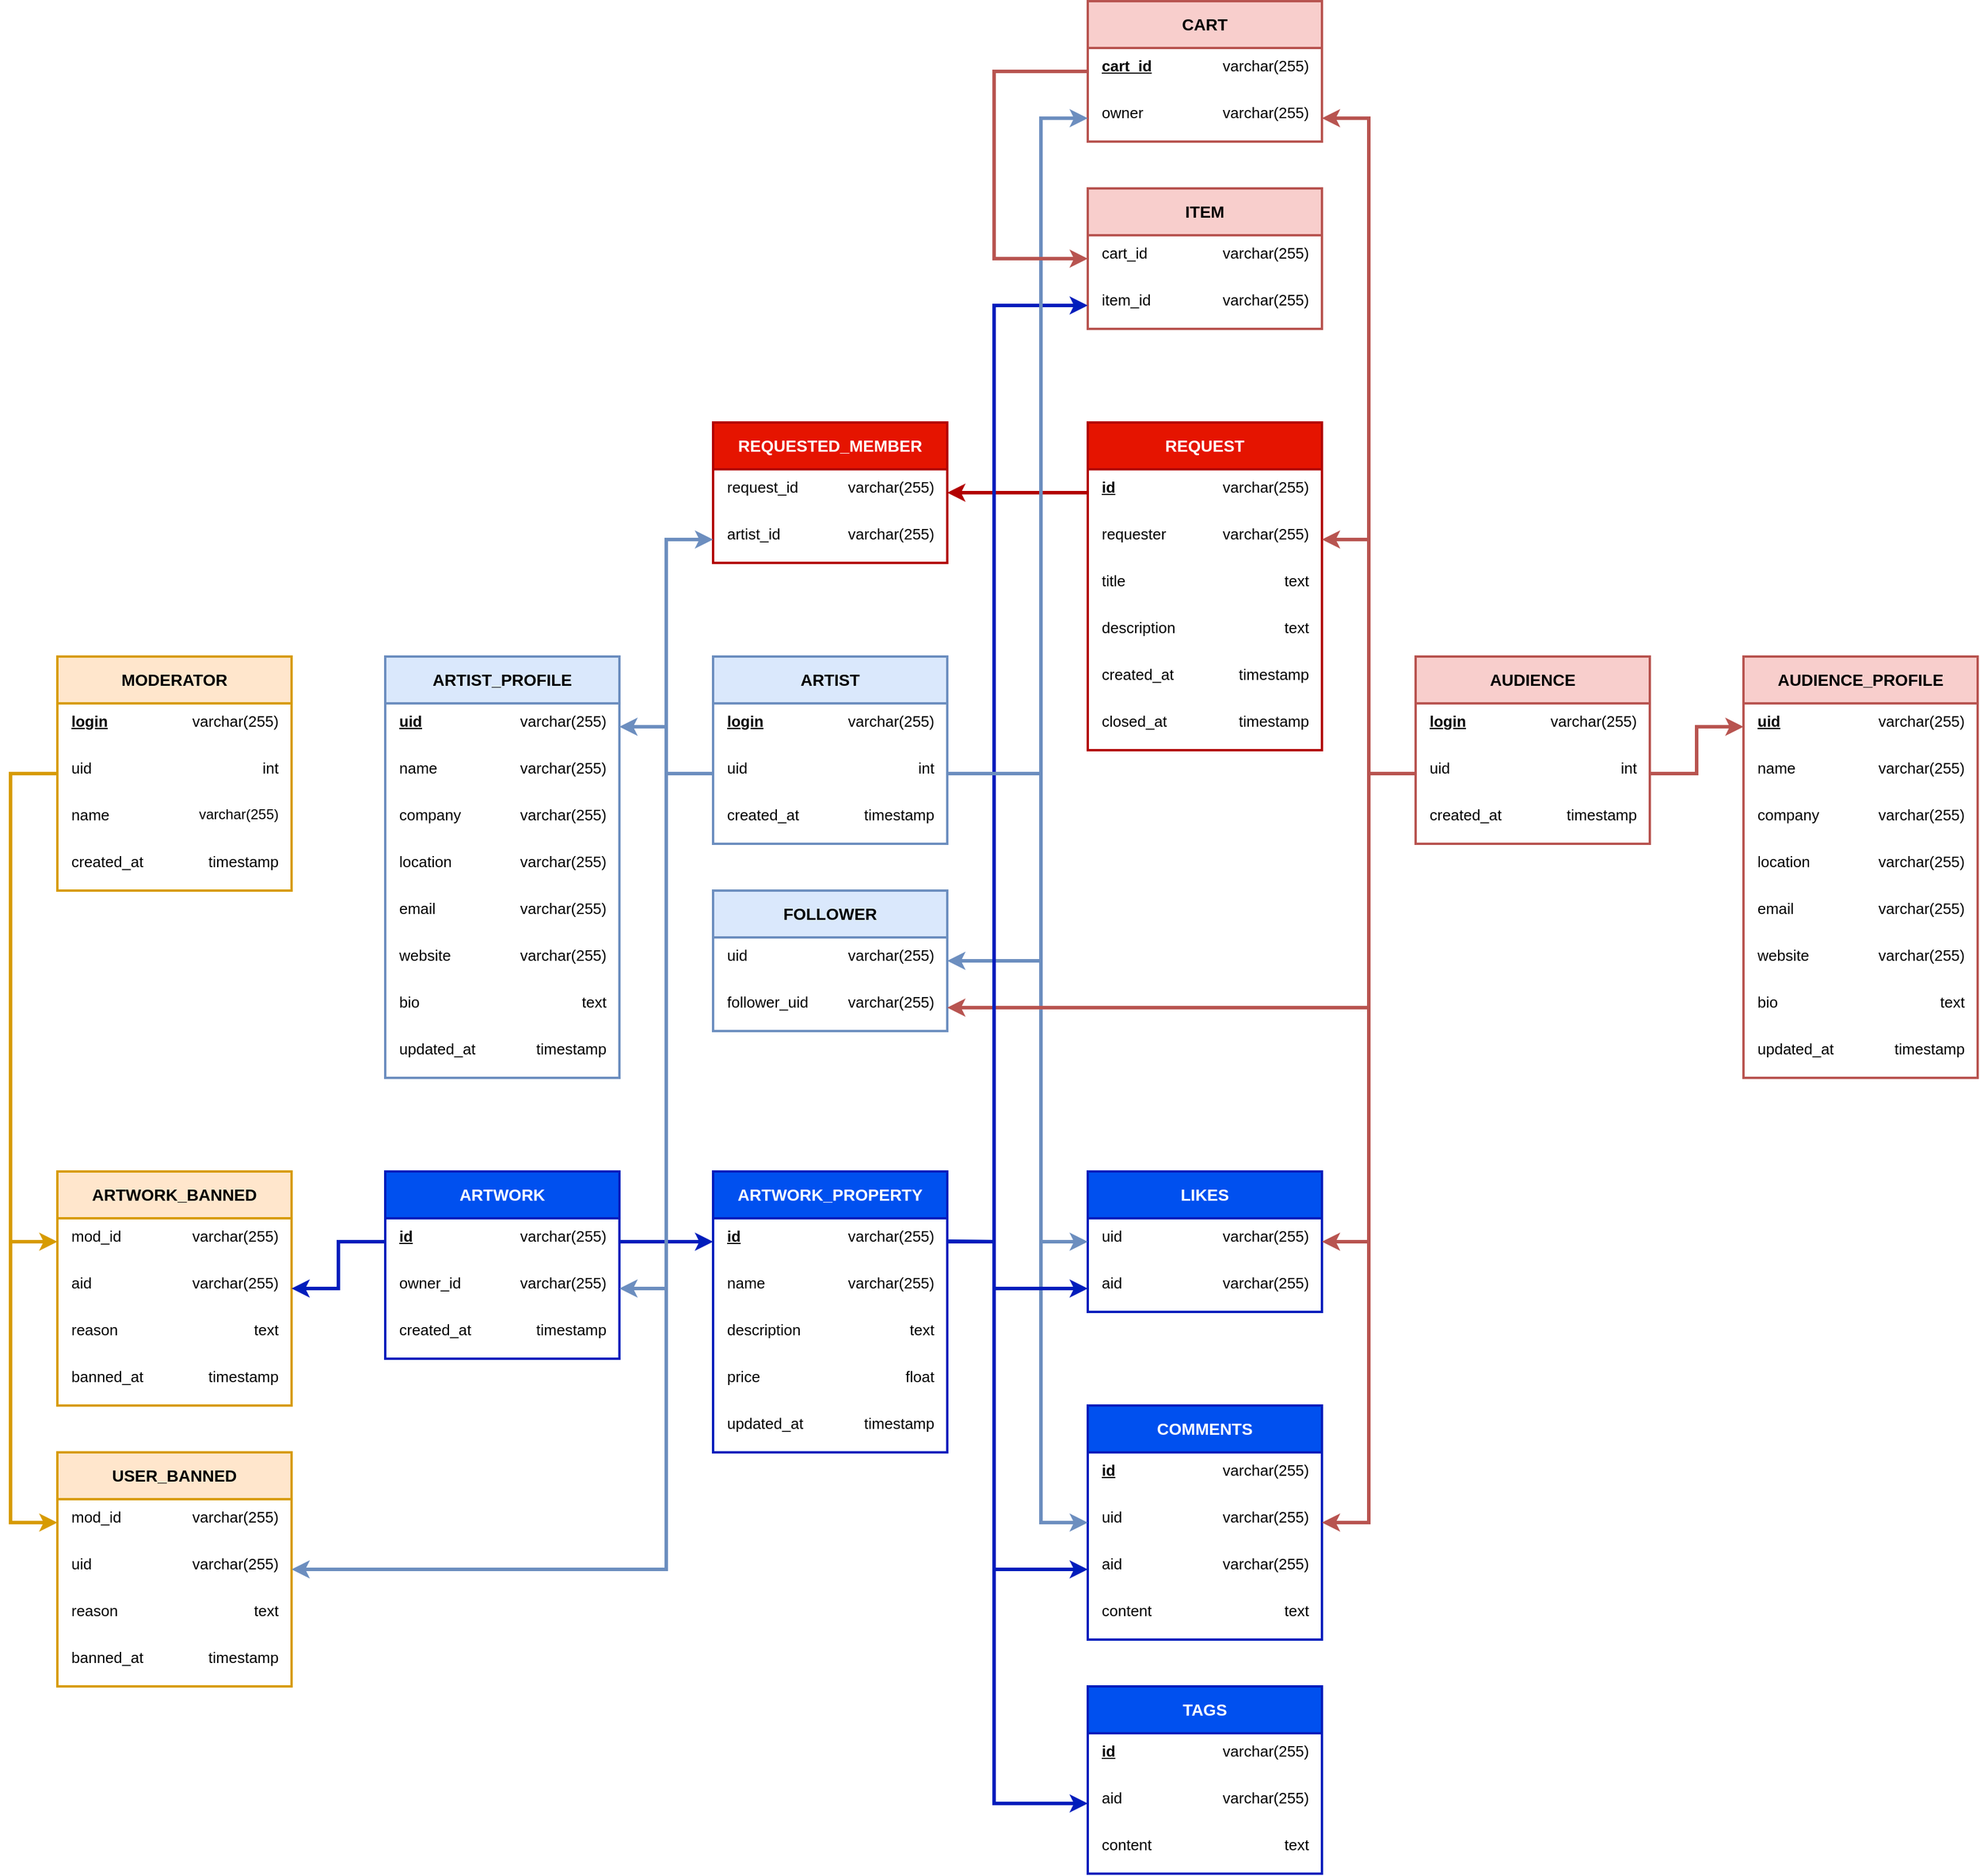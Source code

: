 <mxfile version="22.1.21" type="device">
  <diagram name="Page-1" id="LL5wPhCGUkvypaAuEVOD">
    <mxGraphModel dx="1387" dy="1405" grid="1" gridSize="10" guides="1" tooltips="1" connect="1" arrows="1" fold="1" page="1" pageScale="1" pageWidth="850" pageHeight="1100" math="0" shadow="0">
      <root>
        <mxCell id="0" />
        <mxCell id="1" parent="0" />
        <mxCell id="bNlC6_zDONDpI9ambI1_-5" value="&lt;font style=&quot;font-size: 14px;&quot;&gt;ARTWORK&lt;/font&gt;" style="swimlane;whiteSpace=wrap;html=1;startSize=40;fillColor=#0050ef;fontColor=#ffffff;strokeColor=#001DBC;strokeWidth=2;" parent="1" vertex="1">
          <mxGeometry x="320" y="560" width="200" height="160" as="geometry">
            <mxRectangle x="320" y="450" width="140" height="30" as="alternateBounds" />
          </mxGeometry>
        </mxCell>
        <mxCell id="bNlC6_zDONDpI9ambI1_-35" value="&lt;font style=&quot;font-size: 13px;&quot;&gt;id&lt;/font&gt;" style="text;html=1;align=left;verticalAlign=middle;resizable=0;points=[];autosize=1;strokeColor=none;fillColor=none;fontStyle=5" parent="bNlC6_zDONDpI9ambI1_-5" vertex="1">
          <mxGeometry x="10" y="40" width="40" height="30" as="geometry" />
        </mxCell>
        <mxCell id="bNlC6_zDONDpI9ambI1_-36" value="&lt;font style=&quot;font-size: 13px;&quot;&gt;varchar(255)&lt;/font&gt;" style="text;html=1;align=right;verticalAlign=middle;resizable=0;points=[];autosize=1;strokeColor=none;fillColor=none;" parent="bNlC6_zDONDpI9ambI1_-5" vertex="1">
          <mxGeometry x="90" y="40" width="100" height="30" as="geometry" />
        </mxCell>
        <mxCell id="bNlC6_zDONDpI9ambI1_-39" value="&lt;font style=&quot;font-size: 13px;&quot;&gt;owner_id&lt;/font&gt;" style="text;html=1;align=left;verticalAlign=middle;resizable=0;points=[];autosize=1;strokeColor=none;fillColor=none;fontStyle=0" parent="bNlC6_zDONDpI9ambI1_-5" vertex="1">
          <mxGeometry x="10" y="80" width="80" height="30" as="geometry" />
        </mxCell>
        <mxCell id="bNlC6_zDONDpI9ambI1_-40" value="&lt;font style=&quot;font-size: 13px;&quot;&gt;varchar(255)&lt;/font&gt;" style="text;html=1;align=right;verticalAlign=middle;resizable=0;points=[];autosize=1;strokeColor=none;fillColor=none;" parent="bNlC6_zDONDpI9ambI1_-5" vertex="1">
          <mxGeometry x="90" y="80" width="100" height="30" as="geometry" />
        </mxCell>
        <mxCell id="bNlC6_zDONDpI9ambI1_-45" value="&lt;font style=&quot;font-size: 13px;&quot;&gt;created_at&lt;/font&gt;" style="text;html=1;align=left;verticalAlign=middle;resizable=0;points=[];autosize=1;strokeColor=none;fillColor=none;" parent="bNlC6_zDONDpI9ambI1_-5" vertex="1">
          <mxGeometry x="10" y="120" width="80" height="30" as="geometry" />
        </mxCell>
        <mxCell id="bNlC6_zDONDpI9ambI1_-46" value="&lt;font style=&quot;font-size: 13px;&quot;&gt;timestamp&lt;/font&gt;" style="text;html=1;align=right;verticalAlign=middle;resizable=0;points=[];autosize=1;strokeColor=none;fillColor=none;" parent="bNlC6_zDONDpI9ambI1_-5" vertex="1">
          <mxGeometry x="110" y="120" width="80" height="30" as="geometry" />
        </mxCell>
        <mxCell id="bNlC6_zDONDpI9ambI1_-6" value="&lt;font style=&quot;font-size: 14px;&quot;&gt;ARTIST&lt;/font&gt;" style="swimlane;whiteSpace=wrap;html=1;startSize=40;fillColor=#dae8fc;strokeColor=#6c8ebf;strokeWidth=2;" parent="1" vertex="1">
          <mxGeometry x="600" y="120" width="200" height="160" as="geometry">
            <mxRectangle x="320" y="450" width="140" height="30" as="alternateBounds" />
          </mxGeometry>
        </mxCell>
        <mxCell id="bNlC6_zDONDpI9ambI1_-7" value="&lt;font style=&quot;font-size: 13px;&quot;&gt;login&lt;/font&gt;" style="text;html=1;align=left;verticalAlign=middle;resizable=0;points=[];autosize=1;strokeColor=none;fillColor=none;fontStyle=5" parent="bNlC6_zDONDpI9ambI1_-6" vertex="1">
          <mxGeometry x="10" y="40" width="50" height="30" as="geometry" />
        </mxCell>
        <mxCell id="bNlC6_zDONDpI9ambI1_-8" value="&lt;font style=&quot;font-size: 13px;&quot;&gt;varchar(255)&lt;/font&gt;" style="text;html=1;align=right;verticalAlign=middle;resizable=0;points=[];autosize=1;strokeColor=none;fillColor=none;" parent="bNlC6_zDONDpI9ambI1_-6" vertex="1">
          <mxGeometry x="90" y="40" width="100" height="30" as="geometry" />
        </mxCell>
        <mxCell id="bNlC6_zDONDpI9ambI1_-10" value="&lt;font style=&quot;font-size: 13px;&quot;&gt;uid&lt;/font&gt;" style="text;html=1;align=left;verticalAlign=middle;resizable=0;points=[];autosize=1;strokeColor=none;fillColor=none;" parent="bNlC6_zDONDpI9ambI1_-6" vertex="1">
          <mxGeometry x="10" y="80" width="40" height="30" as="geometry" />
        </mxCell>
        <mxCell id="bNlC6_zDONDpI9ambI1_-11" value="&lt;font style=&quot;font-size: 13px;&quot;&gt;int&lt;/font&gt;" style="text;html=1;align=right;verticalAlign=middle;resizable=0;points=[];autosize=1;strokeColor=none;fillColor=none;" parent="bNlC6_zDONDpI9ambI1_-6" vertex="1">
          <mxGeometry x="150" y="80" width="40" height="30" as="geometry" />
        </mxCell>
        <mxCell id="bNlC6_zDONDpI9ambI1_-31" value="&lt;font style=&quot;font-size: 13px;&quot;&gt;created_at&lt;/font&gt;" style="text;html=1;align=left;verticalAlign=middle;resizable=0;points=[];autosize=1;strokeColor=none;fillColor=none;" parent="bNlC6_zDONDpI9ambI1_-6" vertex="1">
          <mxGeometry x="10" y="120" width="80" height="30" as="geometry" />
        </mxCell>
        <mxCell id="bNlC6_zDONDpI9ambI1_-32" value="&lt;font style=&quot;font-size: 13px;&quot;&gt;timestamp&lt;/font&gt;" style="text;html=1;align=right;verticalAlign=middle;resizable=0;points=[];autosize=1;strokeColor=none;fillColor=none;" parent="bNlC6_zDONDpI9ambI1_-6" vertex="1">
          <mxGeometry x="110" y="120" width="80" height="30" as="geometry" />
        </mxCell>
        <mxCell id="bNlC6_zDONDpI9ambI1_-13" value="&lt;font style=&quot;font-size: 14px;&quot;&gt;ARTIST_PROFILE&lt;/font&gt;" style="swimlane;whiteSpace=wrap;html=1;startSize=40;fillColor=#dae8fc;strokeColor=#6c8ebf;strokeWidth=2;" parent="1" vertex="1">
          <mxGeometry x="320" y="120" width="200" height="360" as="geometry">
            <mxRectangle x="320" y="450" width="140" height="30" as="alternateBounds" />
          </mxGeometry>
        </mxCell>
        <mxCell id="bNlC6_zDONDpI9ambI1_-14" value="&lt;font style=&quot;font-size: 13px;&quot;&gt;uid&lt;/font&gt;" style="text;html=1;align=left;verticalAlign=middle;resizable=0;points=[];autosize=1;strokeColor=none;fillColor=none;fontStyle=5" parent="bNlC6_zDONDpI9ambI1_-13" vertex="1">
          <mxGeometry x="10" y="40" width="40" height="30" as="geometry" />
        </mxCell>
        <mxCell id="bNlC6_zDONDpI9ambI1_-15" value="&lt;font style=&quot;font-size: 13px;&quot;&gt;varchar(255)&lt;/font&gt;" style="text;html=1;align=right;verticalAlign=middle;resizable=0;points=[];autosize=1;strokeColor=none;fillColor=none;" parent="bNlC6_zDONDpI9ambI1_-13" vertex="1">
          <mxGeometry x="90" y="40" width="100" height="30" as="geometry" />
        </mxCell>
        <mxCell id="bNlC6_zDONDpI9ambI1_-19" value="&lt;font style=&quot;font-size: 13px; font-weight: normal;&quot;&gt;name&lt;/font&gt;" style="text;html=1;align=left;verticalAlign=middle;resizable=0;points=[];autosize=1;strokeColor=none;fillColor=none;fontStyle=1" parent="bNlC6_zDONDpI9ambI1_-13" vertex="1">
          <mxGeometry x="10" y="80" width="60" height="30" as="geometry" />
        </mxCell>
        <mxCell id="bNlC6_zDONDpI9ambI1_-20" value="&lt;font style=&quot;font-size: 13px;&quot;&gt;varchar(255)&lt;/font&gt;" style="text;html=1;align=right;verticalAlign=middle;resizable=0;points=[];autosize=1;strokeColor=none;fillColor=none;" parent="bNlC6_zDONDpI9ambI1_-13" vertex="1">
          <mxGeometry x="90" y="80" width="100" height="30" as="geometry" />
        </mxCell>
        <mxCell id="bNlC6_zDONDpI9ambI1_-21" value="&lt;font style=&quot;font-size: 13px; font-weight: normal;&quot;&gt;company&lt;/font&gt;" style="text;html=1;align=left;verticalAlign=middle;resizable=0;points=[];autosize=1;strokeColor=none;fillColor=none;fontStyle=1" parent="bNlC6_zDONDpI9ambI1_-13" vertex="1">
          <mxGeometry x="10" y="120" width="80" height="30" as="geometry" />
        </mxCell>
        <mxCell id="bNlC6_zDONDpI9ambI1_-22" value="&lt;font style=&quot;font-size: 13px;&quot;&gt;varchar(255)&lt;/font&gt;" style="text;html=1;align=right;verticalAlign=middle;resizable=0;points=[];autosize=1;strokeColor=none;fillColor=none;" parent="bNlC6_zDONDpI9ambI1_-13" vertex="1">
          <mxGeometry x="90" y="120" width="100" height="30" as="geometry" />
        </mxCell>
        <mxCell id="bNlC6_zDONDpI9ambI1_-23" value="&lt;font style=&quot;font-size: 13px; font-weight: normal;&quot;&gt;location&lt;/font&gt;" style="text;html=1;align=left;verticalAlign=middle;resizable=0;points=[];autosize=1;strokeColor=none;fillColor=none;fontStyle=1" parent="bNlC6_zDONDpI9ambI1_-13" vertex="1">
          <mxGeometry x="10" y="160" width="70" height="30" as="geometry" />
        </mxCell>
        <mxCell id="bNlC6_zDONDpI9ambI1_-24" value="&lt;font style=&quot;font-size: 13px;&quot;&gt;varchar(255)&lt;/font&gt;" style="text;html=1;align=right;verticalAlign=middle;resizable=0;points=[];autosize=1;strokeColor=none;fillColor=none;" parent="bNlC6_zDONDpI9ambI1_-13" vertex="1">
          <mxGeometry x="90" y="160" width="100" height="30" as="geometry" />
        </mxCell>
        <mxCell id="bNlC6_zDONDpI9ambI1_-25" value="&lt;font style=&quot;font-size: 13px; font-weight: normal;&quot;&gt;email&lt;/font&gt;" style="text;html=1;align=left;verticalAlign=middle;resizable=0;points=[];autosize=1;strokeColor=none;fillColor=none;fontStyle=1" parent="bNlC6_zDONDpI9ambI1_-13" vertex="1">
          <mxGeometry x="10" y="200" width="50" height="30" as="geometry" />
        </mxCell>
        <mxCell id="bNlC6_zDONDpI9ambI1_-26" value="&lt;font style=&quot;font-size: 13px;&quot;&gt;varchar(255)&lt;/font&gt;" style="text;html=1;align=right;verticalAlign=middle;resizable=0;points=[];autosize=1;strokeColor=none;fillColor=none;" parent="bNlC6_zDONDpI9ambI1_-13" vertex="1">
          <mxGeometry x="90" y="200" width="100" height="30" as="geometry" />
        </mxCell>
        <mxCell id="bNlC6_zDONDpI9ambI1_-27" value="&lt;font style=&quot;font-size: 13px; font-weight: normal;&quot;&gt;bio&lt;/font&gt;" style="text;html=1;align=left;verticalAlign=middle;resizable=0;points=[];autosize=1;strokeColor=none;fillColor=none;fontStyle=1" parent="bNlC6_zDONDpI9ambI1_-13" vertex="1">
          <mxGeometry x="10" y="280" width="40" height="30" as="geometry" />
        </mxCell>
        <mxCell id="bNlC6_zDONDpI9ambI1_-28" value="&lt;span style=&quot;font-size: 13px;&quot;&gt;text&lt;/span&gt;" style="text;html=1;align=right;verticalAlign=middle;resizable=0;points=[];autosize=1;strokeColor=none;fillColor=none;" parent="bNlC6_zDONDpI9ambI1_-13" vertex="1">
          <mxGeometry x="150" y="280" width="40" height="30" as="geometry" />
        </mxCell>
        <mxCell id="bNlC6_zDONDpI9ambI1_-29" value="&lt;font style=&quot;font-size: 13px; font-weight: normal;&quot;&gt;website&lt;/font&gt;" style="text;html=1;align=left;verticalAlign=middle;resizable=0;points=[];autosize=1;strokeColor=none;fillColor=none;fontStyle=1" parent="bNlC6_zDONDpI9ambI1_-13" vertex="1">
          <mxGeometry x="10" y="240" width="70" height="30" as="geometry" />
        </mxCell>
        <mxCell id="bNlC6_zDONDpI9ambI1_-30" value="&lt;font style=&quot;font-size: 13px;&quot;&gt;varchar(255)&lt;/font&gt;" style="text;html=1;align=right;verticalAlign=middle;resizable=0;points=[];autosize=1;strokeColor=none;fillColor=none;" parent="bNlC6_zDONDpI9ambI1_-13" vertex="1">
          <mxGeometry x="90" y="240" width="100" height="30" as="geometry" />
        </mxCell>
        <mxCell id="bNlC6_zDONDpI9ambI1_-33" value="&lt;font style=&quot;font-size: 13px;&quot;&gt;updated_at&lt;/font&gt;" style="text;html=1;align=left;verticalAlign=middle;resizable=0;points=[];autosize=1;strokeColor=none;fillColor=none;" parent="bNlC6_zDONDpI9ambI1_-13" vertex="1">
          <mxGeometry x="10" y="320" width="90" height="30" as="geometry" />
        </mxCell>
        <mxCell id="bNlC6_zDONDpI9ambI1_-34" value="&lt;font style=&quot;font-size: 13px;&quot;&gt;timestamp&lt;/font&gt;" style="text;html=1;align=right;verticalAlign=middle;resizable=0;points=[];autosize=1;strokeColor=none;fillColor=none;" parent="bNlC6_zDONDpI9ambI1_-13" vertex="1">
          <mxGeometry x="110" y="320" width="80" height="30" as="geometry" />
        </mxCell>
        <mxCell id="bNlC6_zDONDpI9ambI1_-18" value="" style="endArrow=classic;html=1;rounded=0;fillColor=#dae8fc;strokeColor=#6c8ebf;strokeWidth=3;" parent="1" edge="1">
          <mxGeometry width="50" height="50" relative="1" as="geometry">
            <mxPoint x="600" y="220" as="sourcePoint" />
            <mxPoint x="520" y="180" as="targetPoint" />
            <Array as="points">
              <mxPoint x="560" y="220" />
              <mxPoint x="560" y="180" />
            </Array>
          </mxGeometry>
        </mxCell>
        <mxCell id="bNlC6_zDONDpI9ambI1_-41" value="" style="endArrow=classic;html=1;rounded=0;fillColor=#dae8fc;strokeColor=#6c8ebf;strokeWidth=3;" parent="1" edge="1">
          <mxGeometry width="50" height="50" relative="1" as="geometry">
            <mxPoint x="600" y="220" as="sourcePoint" />
            <mxPoint x="520" y="660" as="targetPoint" />
            <Array as="points">
              <mxPoint x="560" y="220" />
              <mxPoint x="560" y="660" />
            </Array>
          </mxGeometry>
        </mxCell>
        <mxCell id="bNlC6_zDONDpI9ambI1_-47" value="&lt;font style=&quot;font-size: 14px;&quot;&gt;ARTWORK_PROPERTY&lt;/font&gt;" style="swimlane;whiteSpace=wrap;html=1;startSize=40;fillColor=#0050ef;strokeColor=#001DBC;strokeWidth=2;fontColor=#ffffff;" parent="1" vertex="1">
          <mxGeometry x="600" y="560" width="200" height="240" as="geometry">
            <mxRectangle x="320" y="450" width="140" height="30" as="alternateBounds" />
          </mxGeometry>
        </mxCell>
        <mxCell id="bNlC6_zDONDpI9ambI1_-48" value="&lt;font style=&quot;font-size: 13px;&quot;&gt;id&lt;/font&gt;" style="text;html=1;align=left;verticalAlign=middle;resizable=0;points=[];autosize=1;strokeColor=none;fillColor=none;fontStyle=5" parent="bNlC6_zDONDpI9ambI1_-47" vertex="1">
          <mxGeometry x="10" y="40" width="40" height="30" as="geometry" />
        </mxCell>
        <mxCell id="bNlC6_zDONDpI9ambI1_-49" value="&lt;font style=&quot;font-size: 13px;&quot;&gt;varchar(255)&lt;/font&gt;" style="text;html=1;align=right;verticalAlign=middle;resizable=0;points=[];autosize=1;strokeColor=none;fillColor=none;" parent="bNlC6_zDONDpI9ambI1_-47" vertex="1">
          <mxGeometry x="90" y="40" width="100" height="30" as="geometry" />
        </mxCell>
        <mxCell id="bNlC6_zDONDpI9ambI1_-50" value="&lt;font style=&quot;font-size: 13px; font-weight: normal;&quot;&gt;name&lt;/font&gt;" style="text;html=1;align=left;verticalAlign=middle;resizable=0;points=[];autosize=1;strokeColor=none;fillColor=none;fontStyle=1" parent="bNlC6_zDONDpI9ambI1_-47" vertex="1">
          <mxGeometry x="10" y="80" width="60" height="30" as="geometry" />
        </mxCell>
        <mxCell id="bNlC6_zDONDpI9ambI1_-51" value="&lt;font style=&quot;font-size: 13px;&quot;&gt;varchar(255)&lt;/font&gt;" style="text;html=1;align=right;verticalAlign=middle;resizable=0;points=[];autosize=1;strokeColor=none;fillColor=none;" parent="bNlC6_zDONDpI9ambI1_-47" vertex="1">
          <mxGeometry x="90" y="80" width="100" height="30" as="geometry" />
        </mxCell>
        <mxCell id="bNlC6_zDONDpI9ambI1_-52" value="&lt;font style=&quot;font-size: 13px; font-weight: normal;&quot;&gt;description&lt;/font&gt;" style="text;html=1;align=left;verticalAlign=middle;resizable=0;points=[];autosize=1;strokeColor=none;fillColor=none;fontStyle=1" parent="bNlC6_zDONDpI9ambI1_-47" vertex="1">
          <mxGeometry x="10" y="120" width="90" height="30" as="geometry" />
        </mxCell>
        <mxCell id="bNlC6_zDONDpI9ambI1_-53" value="&lt;font style=&quot;font-size: 13px;&quot;&gt;text&lt;/font&gt;" style="text;html=1;align=right;verticalAlign=middle;resizable=0;points=[];autosize=1;strokeColor=none;fillColor=none;" parent="bNlC6_zDONDpI9ambI1_-47" vertex="1">
          <mxGeometry x="150" y="120" width="40" height="30" as="geometry" />
        </mxCell>
        <mxCell id="bNlC6_zDONDpI9ambI1_-81" value="&lt;font style=&quot;font-size: 13px;&quot;&gt;updated_at&lt;/font&gt;" style="text;html=1;align=left;verticalAlign=middle;resizable=0;points=[];autosize=1;strokeColor=none;fillColor=none;" parent="bNlC6_zDONDpI9ambI1_-47" vertex="1">
          <mxGeometry x="10" y="200" width="90" height="30" as="geometry" />
        </mxCell>
        <mxCell id="bNlC6_zDONDpI9ambI1_-82" value="&lt;font style=&quot;font-size: 13px;&quot;&gt;timestamp&lt;/font&gt;" style="text;html=1;align=right;verticalAlign=middle;resizable=0;points=[];autosize=1;strokeColor=none;fillColor=none;" parent="bNlC6_zDONDpI9ambI1_-47" vertex="1">
          <mxGeometry x="110" y="200" width="80" height="30" as="geometry" />
        </mxCell>
        <mxCell id="bNlC6_zDONDpI9ambI1_-117" value="&lt;font style=&quot;font-size: 13px; font-weight: normal;&quot;&gt;price&lt;/font&gt;" style="text;html=1;align=left;verticalAlign=middle;resizable=0;points=[];autosize=1;strokeColor=none;fillColor=none;fontStyle=1" parent="bNlC6_zDONDpI9ambI1_-47" vertex="1">
          <mxGeometry x="10" y="160" width="50" height="30" as="geometry" />
        </mxCell>
        <mxCell id="bNlC6_zDONDpI9ambI1_-118" value="&lt;font style=&quot;font-size: 13px;&quot;&gt;float&lt;/font&gt;" style="text;html=1;align=right;verticalAlign=middle;resizable=0;points=[];autosize=1;strokeColor=none;fillColor=none;" parent="bNlC6_zDONDpI9ambI1_-47" vertex="1">
          <mxGeometry x="140" y="160" width="50" height="30" as="geometry" />
        </mxCell>
        <mxCell id="bNlC6_zDONDpI9ambI1_-65" value="" style="endArrow=classic;html=1;rounded=0;fillColor=#0050ef;strokeColor=#001DBC;strokeWidth=3;" parent="1" edge="1">
          <mxGeometry width="50" height="50" relative="1" as="geometry">
            <mxPoint x="520" y="620" as="sourcePoint" />
            <mxPoint x="600" y="620" as="targetPoint" />
          </mxGeometry>
        </mxCell>
        <mxCell id="bNlC6_zDONDpI9ambI1_-68" value="&lt;font style=&quot;font-size: 14px;&quot;&gt;LIKES&lt;/font&gt;" style="swimlane;whiteSpace=wrap;html=1;startSize=40;fillColor=#0050ef;strokeColor=#001DBC;strokeWidth=2;fontColor=#ffffff;" parent="1" vertex="1">
          <mxGeometry x="920" y="560" width="200" height="120" as="geometry">
            <mxRectangle x="320" y="450" width="140" height="30" as="alternateBounds" />
          </mxGeometry>
        </mxCell>
        <mxCell id="bNlC6_zDONDpI9ambI1_-69" value="&lt;font style=&quot;font-size: 13px; font-weight: normal;&quot;&gt;uid&lt;/font&gt;" style="text;html=1;align=left;verticalAlign=middle;resizable=0;points=[];autosize=1;strokeColor=none;fillColor=none;fontStyle=1" parent="bNlC6_zDONDpI9ambI1_-68" vertex="1">
          <mxGeometry x="10" y="40" width="40" height="30" as="geometry" />
        </mxCell>
        <mxCell id="bNlC6_zDONDpI9ambI1_-70" value="&lt;font style=&quot;font-size: 13px;&quot;&gt;varchar(255)&lt;/font&gt;" style="text;html=1;align=right;verticalAlign=middle;resizable=0;points=[];autosize=1;strokeColor=none;fillColor=none;" parent="bNlC6_zDONDpI9ambI1_-68" vertex="1">
          <mxGeometry x="90" y="40" width="100" height="30" as="geometry" />
        </mxCell>
        <mxCell id="bNlC6_zDONDpI9ambI1_-71" value="&lt;font style=&quot;font-size: 13px; font-weight: normal;&quot;&gt;aid&lt;/font&gt;" style="text;html=1;align=left;verticalAlign=middle;resizable=0;points=[];autosize=1;strokeColor=none;fillColor=none;fontStyle=1" parent="bNlC6_zDONDpI9ambI1_-68" vertex="1">
          <mxGeometry x="10" y="80" width="40" height="30" as="geometry" />
        </mxCell>
        <mxCell id="bNlC6_zDONDpI9ambI1_-72" value="&lt;font style=&quot;font-size: 13px;&quot;&gt;varchar(255)&lt;/font&gt;" style="text;html=1;align=right;verticalAlign=middle;resizable=0;points=[];autosize=1;strokeColor=none;fillColor=none;" parent="bNlC6_zDONDpI9ambI1_-68" vertex="1">
          <mxGeometry x="90" y="80" width="100" height="30" as="geometry" />
        </mxCell>
        <mxCell id="bNlC6_zDONDpI9ambI1_-83" value="&lt;font style=&quot;font-size: 14px;&quot;&gt;COMMENTS&lt;/font&gt;" style="swimlane;whiteSpace=wrap;html=1;startSize=40;fillColor=#0050ef;strokeColor=#001DBC;strokeWidth=2;fontColor=#ffffff;" parent="1" vertex="1">
          <mxGeometry x="920" y="760" width="200" height="200" as="geometry">
            <mxRectangle x="320" y="450" width="140" height="30" as="alternateBounds" />
          </mxGeometry>
        </mxCell>
        <mxCell id="bNlC6_zDONDpI9ambI1_-84" value="&lt;font style=&quot;font-size: 13px; font-weight: normal;&quot;&gt;uid&lt;/font&gt;" style="text;html=1;align=left;verticalAlign=middle;resizable=0;points=[];autosize=1;strokeColor=none;fillColor=none;fontStyle=1" parent="bNlC6_zDONDpI9ambI1_-83" vertex="1">
          <mxGeometry x="10" y="80" width="40" height="30" as="geometry" />
        </mxCell>
        <mxCell id="bNlC6_zDONDpI9ambI1_-85" value="&lt;font style=&quot;font-size: 13px;&quot;&gt;varchar(255)&lt;/font&gt;" style="text;html=1;align=right;verticalAlign=middle;resizable=0;points=[];autosize=1;strokeColor=none;fillColor=none;" parent="bNlC6_zDONDpI9ambI1_-83" vertex="1">
          <mxGeometry x="90" y="80" width="100" height="30" as="geometry" />
        </mxCell>
        <mxCell id="bNlC6_zDONDpI9ambI1_-86" value="&lt;font style=&quot;font-size: 13px; font-weight: normal;&quot;&gt;aid&lt;/font&gt;" style="text;html=1;align=left;verticalAlign=middle;resizable=0;points=[];autosize=1;strokeColor=none;fillColor=none;fontStyle=1" parent="bNlC6_zDONDpI9ambI1_-83" vertex="1">
          <mxGeometry x="10" y="120" width="40" height="30" as="geometry" />
        </mxCell>
        <mxCell id="bNlC6_zDONDpI9ambI1_-87" value="&lt;font style=&quot;font-size: 13px;&quot;&gt;varchar(255)&lt;/font&gt;" style="text;html=1;align=right;verticalAlign=middle;resizable=0;points=[];autosize=1;strokeColor=none;fillColor=none;" parent="bNlC6_zDONDpI9ambI1_-83" vertex="1">
          <mxGeometry x="90" y="120" width="100" height="30" as="geometry" />
        </mxCell>
        <mxCell id="bNlC6_zDONDpI9ambI1_-88" value="&lt;font style=&quot;font-size: 13px; font-weight: normal;&quot;&gt;content&lt;/font&gt;" style="text;html=1;align=left;verticalAlign=middle;resizable=0;points=[];autosize=1;strokeColor=none;fillColor=none;fontStyle=1" parent="bNlC6_zDONDpI9ambI1_-83" vertex="1">
          <mxGeometry x="10" y="160" width="70" height="30" as="geometry" />
        </mxCell>
        <mxCell id="bNlC6_zDONDpI9ambI1_-89" value="&lt;font style=&quot;font-size: 13px;&quot;&gt;text&lt;/font&gt;" style="text;html=1;align=right;verticalAlign=middle;resizable=0;points=[];autosize=1;strokeColor=none;fillColor=none;" parent="bNlC6_zDONDpI9ambI1_-83" vertex="1">
          <mxGeometry x="150" y="160" width="40" height="30" as="geometry" />
        </mxCell>
        <mxCell id="bNlC6_zDONDpI9ambI1_-105" value="&lt;font style=&quot;font-size: 13px;&quot;&gt;&lt;u&gt;id&lt;/u&gt;&lt;/font&gt;" style="text;html=1;align=left;verticalAlign=middle;resizable=0;points=[];autosize=1;strokeColor=none;fillColor=none;fontStyle=1" parent="bNlC6_zDONDpI9ambI1_-83" vertex="1">
          <mxGeometry x="10" y="40" width="40" height="30" as="geometry" />
        </mxCell>
        <mxCell id="bNlC6_zDONDpI9ambI1_-106" value="&lt;font style=&quot;font-size: 13px;&quot;&gt;varchar(255)&lt;/font&gt;" style="text;html=1;align=right;verticalAlign=middle;resizable=0;points=[];autosize=1;strokeColor=none;fillColor=none;" parent="bNlC6_zDONDpI9ambI1_-83" vertex="1">
          <mxGeometry x="90" y="40" width="100" height="30" as="geometry" />
        </mxCell>
        <mxCell id="bNlC6_zDONDpI9ambI1_-97" value="" style="endArrow=classic;html=1;rounded=0;fillColor=#dae8fc;strokeColor=#6c8ebf;strokeWidth=3;" parent="1" edge="1">
          <mxGeometry width="50" height="50" relative="1" as="geometry">
            <mxPoint x="800" y="220" as="sourcePoint" />
            <mxPoint x="920" y="620" as="targetPoint" />
            <Array as="points">
              <mxPoint x="880" y="220" />
              <mxPoint x="880" y="620" />
            </Array>
          </mxGeometry>
        </mxCell>
        <mxCell id="bNlC6_zDONDpI9ambI1_-98" value="" style="endArrow=classic;html=1;rounded=0;fillColor=#dae8fc;strokeColor=#6c8ebf;strokeWidth=3;" parent="1" edge="1">
          <mxGeometry width="50" height="50" relative="1" as="geometry">
            <mxPoint x="800" y="220" as="sourcePoint" />
            <mxPoint x="920" y="860" as="targetPoint" />
            <Array as="points">
              <mxPoint x="880" y="220" />
              <mxPoint x="880" y="860" />
            </Array>
          </mxGeometry>
        </mxCell>
        <mxCell id="bNlC6_zDONDpI9ambI1_-100" value="" style="endArrow=classic;html=1;rounded=0;fillColor=#0050ef;strokeColor=#001DBC;strokeWidth=3;" parent="1" edge="1">
          <mxGeometry width="50" height="50" relative="1" as="geometry">
            <mxPoint x="800" y="619.57" as="sourcePoint" />
            <mxPoint x="920" y="660" as="targetPoint" />
            <Array as="points">
              <mxPoint x="840" y="620" />
              <mxPoint x="840" y="660" />
            </Array>
          </mxGeometry>
        </mxCell>
        <mxCell id="bNlC6_zDONDpI9ambI1_-102" value="" style="endArrow=classic;html=1;rounded=0;fillColor=#0050ef;strokeColor=#001DBC;strokeWidth=3;" parent="1" edge="1">
          <mxGeometry width="50" height="50" relative="1" as="geometry">
            <mxPoint x="800" y="619.78" as="sourcePoint" />
            <mxPoint x="920" y="900" as="targetPoint" />
            <Array as="points">
              <mxPoint x="840" y="620" />
              <mxPoint x="840" y="900" />
            </Array>
          </mxGeometry>
        </mxCell>
        <mxCell id="bNlC6_zDONDpI9ambI1_-107" value="&lt;font style=&quot;font-size: 14px;&quot;&gt;TAGS&lt;/font&gt;" style="swimlane;whiteSpace=wrap;html=1;startSize=40;fillColor=#0050ef;strokeColor=#001DBC;strokeWidth=2;fontColor=#ffffff;" parent="1" vertex="1">
          <mxGeometry x="920" y="1000" width="200" height="160" as="geometry">
            <mxRectangle x="320" y="450" width="140" height="30" as="alternateBounds" />
          </mxGeometry>
        </mxCell>
        <mxCell id="bNlC6_zDONDpI9ambI1_-110" value="&lt;font style=&quot;font-size: 13px; font-weight: normal;&quot;&gt;aid&lt;/font&gt;" style="text;html=1;align=left;verticalAlign=middle;resizable=0;points=[];autosize=1;strokeColor=none;fillColor=none;fontStyle=1" parent="bNlC6_zDONDpI9ambI1_-107" vertex="1">
          <mxGeometry x="10" y="80" width="40" height="30" as="geometry" />
        </mxCell>
        <mxCell id="bNlC6_zDONDpI9ambI1_-111" value="&lt;font style=&quot;font-size: 13px;&quot;&gt;varchar(255)&lt;/font&gt;" style="text;html=1;align=right;verticalAlign=middle;resizable=0;points=[];autosize=1;strokeColor=none;fillColor=none;" parent="bNlC6_zDONDpI9ambI1_-107" vertex="1">
          <mxGeometry x="90" y="80" width="100" height="30" as="geometry" />
        </mxCell>
        <mxCell id="bNlC6_zDONDpI9ambI1_-112" value="&lt;font style=&quot;font-size: 13px; font-weight: normal;&quot;&gt;content&lt;/font&gt;" style="text;html=1;align=left;verticalAlign=middle;resizable=0;points=[];autosize=1;strokeColor=none;fillColor=none;fontStyle=1" parent="bNlC6_zDONDpI9ambI1_-107" vertex="1">
          <mxGeometry x="10" y="120" width="70" height="30" as="geometry" />
        </mxCell>
        <mxCell id="bNlC6_zDONDpI9ambI1_-113" value="&lt;font style=&quot;font-size: 13px;&quot;&gt;text&lt;/font&gt;" style="text;html=1;align=right;verticalAlign=middle;resizable=0;points=[];autosize=1;strokeColor=none;fillColor=none;" parent="bNlC6_zDONDpI9ambI1_-107" vertex="1">
          <mxGeometry x="150" y="120" width="40" height="30" as="geometry" />
        </mxCell>
        <mxCell id="bNlC6_zDONDpI9ambI1_-114" value="&lt;font style=&quot;font-size: 13px;&quot;&gt;&lt;u&gt;id&lt;/u&gt;&lt;/font&gt;" style="text;html=1;align=left;verticalAlign=middle;resizable=0;points=[];autosize=1;strokeColor=none;fillColor=none;fontStyle=1" parent="bNlC6_zDONDpI9ambI1_-107" vertex="1">
          <mxGeometry x="10" y="40" width="40" height="30" as="geometry" />
        </mxCell>
        <mxCell id="bNlC6_zDONDpI9ambI1_-115" value="&lt;font style=&quot;font-size: 13px;&quot;&gt;varchar(255)&lt;/font&gt;" style="text;html=1;align=right;verticalAlign=middle;resizable=0;points=[];autosize=1;strokeColor=none;fillColor=none;" parent="bNlC6_zDONDpI9ambI1_-107" vertex="1">
          <mxGeometry x="90" y="40" width="100" height="30" as="geometry" />
        </mxCell>
        <mxCell id="bNlC6_zDONDpI9ambI1_-116" value="" style="endArrow=classic;html=1;rounded=0;fillColor=#0050ef;strokeColor=#001DBC;strokeWidth=3;" parent="1" edge="1">
          <mxGeometry width="50" height="50" relative="1" as="geometry">
            <mxPoint x="800" y="620.0" as="sourcePoint" />
            <mxPoint x="920" y="1100" as="targetPoint" />
            <Array as="points">
              <mxPoint x="840" y="620" />
              <mxPoint x="840" y="1100" />
            </Array>
          </mxGeometry>
        </mxCell>
        <mxCell id="bNlC6_zDONDpI9ambI1_-144" value="&lt;font style=&quot;font-size: 14px;&quot;&gt;AUDIENCE&lt;/font&gt;" style="swimlane;whiteSpace=wrap;html=1;startSize=40;fillColor=#f8cecc;strokeColor=#b85450;strokeWidth=2;" parent="1" vertex="1">
          <mxGeometry x="1200" y="120" width="200" height="160" as="geometry">
            <mxRectangle x="320" y="450" width="140" height="30" as="alternateBounds" />
          </mxGeometry>
        </mxCell>
        <mxCell id="bNlC6_zDONDpI9ambI1_-145" value="&lt;font style=&quot;font-size: 13px;&quot;&gt;login&lt;/font&gt;" style="text;html=1;align=left;verticalAlign=middle;resizable=0;points=[];autosize=1;strokeColor=none;fillColor=none;fontStyle=5" parent="bNlC6_zDONDpI9ambI1_-144" vertex="1">
          <mxGeometry x="10" y="40" width="50" height="30" as="geometry" />
        </mxCell>
        <mxCell id="bNlC6_zDONDpI9ambI1_-146" value="&lt;font style=&quot;font-size: 13px;&quot;&gt;varchar(255)&lt;/font&gt;" style="text;html=1;align=right;verticalAlign=middle;resizable=0;points=[];autosize=1;strokeColor=none;fillColor=none;" parent="bNlC6_zDONDpI9ambI1_-144" vertex="1">
          <mxGeometry x="90" y="40" width="100" height="30" as="geometry" />
        </mxCell>
        <mxCell id="bNlC6_zDONDpI9ambI1_-147" value="&lt;font style=&quot;font-size: 13px;&quot;&gt;uid&lt;/font&gt;" style="text;html=1;align=left;verticalAlign=middle;resizable=0;points=[];autosize=1;strokeColor=none;fillColor=none;" parent="bNlC6_zDONDpI9ambI1_-144" vertex="1">
          <mxGeometry x="10" y="80" width="40" height="30" as="geometry" />
        </mxCell>
        <mxCell id="bNlC6_zDONDpI9ambI1_-148" value="&lt;font style=&quot;font-size: 13px;&quot;&gt;int&lt;/font&gt;" style="text;html=1;align=right;verticalAlign=middle;resizable=0;points=[];autosize=1;strokeColor=none;fillColor=none;" parent="bNlC6_zDONDpI9ambI1_-144" vertex="1">
          <mxGeometry x="150" y="80" width="40" height="30" as="geometry" />
        </mxCell>
        <mxCell id="bNlC6_zDONDpI9ambI1_-149" value="&lt;font style=&quot;font-size: 13px;&quot;&gt;created_at&lt;/font&gt;" style="text;html=1;align=left;verticalAlign=middle;resizable=0;points=[];autosize=1;strokeColor=none;fillColor=none;" parent="bNlC6_zDONDpI9ambI1_-144" vertex="1">
          <mxGeometry x="10" y="120" width="80" height="30" as="geometry" />
        </mxCell>
        <mxCell id="bNlC6_zDONDpI9ambI1_-150" value="&lt;font style=&quot;font-size: 13px;&quot;&gt;timestamp&lt;/font&gt;" style="text;html=1;align=right;verticalAlign=middle;resizable=0;points=[];autosize=1;strokeColor=none;fillColor=none;" parent="bNlC6_zDONDpI9ambI1_-144" vertex="1">
          <mxGeometry x="110" y="120" width="80" height="30" as="geometry" />
        </mxCell>
        <mxCell id="bNlC6_zDONDpI9ambI1_-151" value="&lt;font style=&quot;font-size: 14px;&quot;&gt;AUDIENCE_PROFILE&lt;/font&gt;" style="swimlane;whiteSpace=wrap;html=1;startSize=40;fillColor=#f8cecc;strokeColor=#b85450;strokeWidth=2;" parent="1" vertex="1">
          <mxGeometry x="1480" y="120" width="200" height="360" as="geometry">
            <mxRectangle x="320" y="450" width="140" height="30" as="alternateBounds" />
          </mxGeometry>
        </mxCell>
        <mxCell id="bNlC6_zDONDpI9ambI1_-152" value="&lt;font style=&quot;font-size: 13px;&quot;&gt;uid&lt;/font&gt;" style="text;html=1;align=left;verticalAlign=middle;resizable=0;points=[];autosize=1;strokeColor=none;fillColor=none;fontStyle=5" parent="bNlC6_zDONDpI9ambI1_-151" vertex="1">
          <mxGeometry x="10" y="40" width="40" height="30" as="geometry" />
        </mxCell>
        <mxCell id="bNlC6_zDONDpI9ambI1_-153" value="&lt;font style=&quot;font-size: 13px;&quot;&gt;varchar(255)&lt;/font&gt;" style="text;html=1;align=right;verticalAlign=middle;resizable=0;points=[];autosize=1;strokeColor=none;fillColor=none;" parent="bNlC6_zDONDpI9ambI1_-151" vertex="1">
          <mxGeometry x="90" y="40" width="100" height="30" as="geometry" />
        </mxCell>
        <mxCell id="bNlC6_zDONDpI9ambI1_-154" value="&lt;font style=&quot;font-size: 13px; font-weight: normal;&quot;&gt;name&lt;/font&gt;" style="text;html=1;align=left;verticalAlign=middle;resizable=0;points=[];autosize=1;strokeColor=none;fillColor=none;fontStyle=1" parent="bNlC6_zDONDpI9ambI1_-151" vertex="1">
          <mxGeometry x="10" y="80" width="60" height="30" as="geometry" />
        </mxCell>
        <mxCell id="bNlC6_zDONDpI9ambI1_-155" value="&lt;font style=&quot;font-size: 13px;&quot;&gt;varchar(255)&lt;/font&gt;" style="text;html=1;align=right;verticalAlign=middle;resizable=0;points=[];autosize=1;strokeColor=none;fillColor=none;" parent="bNlC6_zDONDpI9ambI1_-151" vertex="1">
          <mxGeometry x="90" y="80" width="100" height="30" as="geometry" />
        </mxCell>
        <mxCell id="bNlC6_zDONDpI9ambI1_-156" value="&lt;font style=&quot;font-size: 13px; font-weight: normal;&quot;&gt;company&lt;/font&gt;" style="text;html=1;align=left;verticalAlign=middle;resizable=0;points=[];autosize=1;strokeColor=none;fillColor=none;fontStyle=1" parent="bNlC6_zDONDpI9ambI1_-151" vertex="1">
          <mxGeometry x="10" y="120" width="80" height="30" as="geometry" />
        </mxCell>
        <mxCell id="bNlC6_zDONDpI9ambI1_-157" value="&lt;font style=&quot;font-size: 13px;&quot;&gt;varchar(255)&lt;/font&gt;" style="text;html=1;align=right;verticalAlign=middle;resizable=0;points=[];autosize=1;strokeColor=none;fillColor=none;" parent="bNlC6_zDONDpI9ambI1_-151" vertex="1">
          <mxGeometry x="90" y="120" width="100" height="30" as="geometry" />
        </mxCell>
        <mxCell id="bNlC6_zDONDpI9ambI1_-158" value="&lt;font style=&quot;font-size: 13px; font-weight: normal;&quot;&gt;location&lt;/font&gt;" style="text;html=1;align=left;verticalAlign=middle;resizable=0;points=[];autosize=1;strokeColor=none;fillColor=none;fontStyle=1" parent="bNlC6_zDONDpI9ambI1_-151" vertex="1">
          <mxGeometry x="10" y="160" width="70" height="30" as="geometry" />
        </mxCell>
        <mxCell id="bNlC6_zDONDpI9ambI1_-159" value="&lt;font style=&quot;font-size: 13px;&quot;&gt;varchar(255)&lt;/font&gt;" style="text;html=1;align=right;verticalAlign=middle;resizable=0;points=[];autosize=1;strokeColor=none;fillColor=none;" parent="bNlC6_zDONDpI9ambI1_-151" vertex="1">
          <mxGeometry x="90" y="160" width="100" height="30" as="geometry" />
        </mxCell>
        <mxCell id="bNlC6_zDONDpI9ambI1_-160" value="&lt;font style=&quot;font-size: 13px; font-weight: normal;&quot;&gt;email&lt;/font&gt;" style="text;html=1;align=left;verticalAlign=middle;resizable=0;points=[];autosize=1;strokeColor=none;fillColor=none;fontStyle=1" parent="bNlC6_zDONDpI9ambI1_-151" vertex="1">
          <mxGeometry x="10" y="200" width="50" height="30" as="geometry" />
        </mxCell>
        <mxCell id="bNlC6_zDONDpI9ambI1_-161" value="&lt;font style=&quot;font-size: 13px;&quot;&gt;varchar(255)&lt;/font&gt;" style="text;html=1;align=right;verticalAlign=middle;resizable=0;points=[];autosize=1;strokeColor=none;fillColor=none;" parent="bNlC6_zDONDpI9ambI1_-151" vertex="1">
          <mxGeometry x="90" y="200" width="100" height="30" as="geometry" />
        </mxCell>
        <mxCell id="bNlC6_zDONDpI9ambI1_-162" value="&lt;font style=&quot;font-size: 13px; font-weight: normal;&quot;&gt;bio&lt;/font&gt;" style="text;html=1;align=left;verticalAlign=middle;resizable=0;points=[];autosize=1;strokeColor=none;fillColor=none;fontStyle=1" parent="bNlC6_zDONDpI9ambI1_-151" vertex="1">
          <mxGeometry x="10" y="280" width="40" height="30" as="geometry" />
        </mxCell>
        <mxCell id="bNlC6_zDONDpI9ambI1_-163" value="&lt;span style=&quot;font-size: 13px;&quot;&gt;text&lt;/span&gt;" style="text;html=1;align=right;verticalAlign=middle;resizable=0;points=[];autosize=1;strokeColor=none;fillColor=none;" parent="bNlC6_zDONDpI9ambI1_-151" vertex="1">
          <mxGeometry x="150" y="280" width="40" height="30" as="geometry" />
        </mxCell>
        <mxCell id="bNlC6_zDONDpI9ambI1_-164" value="&lt;font style=&quot;font-size: 13px; font-weight: normal;&quot;&gt;website&lt;/font&gt;" style="text;html=1;align=left;verticalAlign=middle;resizable=0;points=[];autosize=1;strokeColor=none;fillColor=none;fontStyle=1" parent="bNlC6_zDONDpI9ambI1_-151" vertex="1">
          <mxGeometry x="10" y="240" width="70" height="30" as="geometry" />
        </mxCell>
        <mxCell id="bNlC6_zDONDpI9ambI1_-165" value="&lt;font style=&quot;font-size: 13px;&quot;&gt;varchar(255)&lt;/font&gt;" style="text;html=1;align=right;verticalAlign=middle;resizable=0;points=[];autosize=1;strokeColor=none;fillColor=none;" parent="bNlC6_zDONDpI9ambI1_-151" vertex="1">
          <mxGeometry x="90" y="240" width="100" height="30" as="geometry" />
        </mxCell>
        <mxCell id="bNlC6_zDONDpI9ambI1_-166" value="&lt;font style=&quot;font-size: 13px;&quot;&gt;updated_at&lt;/font&gt;" style="text;html=1;align=left;verticalAlign=middle;resizable=0;points=[];autosize=1;strokeColor=none;fillColor=none;" parent="bNlC6_zDONDpI9ambI1_-151" vertex="1">
          <mxGeometry x="10" y="320" width="90" height="30" as="geometry" />
        </mxCell>
        <mxCell id="bNlC6_zDONDpI9ambI1_-167" value="&lt;font style=&quot;font-size: 13px;&quot;&gt;timestamp&lt;/font&gt;" style="text;html=1;align=right;verticalAlign=middle;resizable=0;points=[];autosize=1;strokeColor=none;fillColor=none;" parent="bNlC6_zDONDpI9ambI1_-151" vertex="1">
          <mxGeometry x="110" y="320" width="80" height="30" as="geometry" />
        </mxCell>
        <mxCell id="bNlC6_zDONDpI9ambI1_-168" value="" style="endArrow=classic;html=1;rounded=0;fillColor=#f8cecc;strokeColor=#b85450;strokeWidth=3;" parent="1" edge="1">
          <mxGeometry width="50" height="50" relative="1" as="geometry">
            <mxPoint x="1400" y="220" as="sourcePoint" />
            <mxPoint x="1480" y="180" as="targetPoint" />
            <Array as="points">
              <mxPoint x="1440" y="220" />
              <mxPoint x="1440" y="180" />
            </Array>
          </mxGeometry>
        </mxCell>
        <mxCell id="bNlC6_zDONDpI9ambI1_-169" value="" style="endArrow=classic;html=1;rounded=0;fillColor=#f8cecc;strokeColor=#b85450;strokeWidth=3;entryX=1;entryY=0.5;entryDx=0;entryDy=0;" parent="1" target="bNlC6_zDONDpI9ambI1_-83" edge="1">
          <mxGeometry width="50" height="50" relative="1" as="geometry">
            <mxPoint x="1200" y="220" as="sourcePoint" />
            <mxPoint x="1190" y="860" as="targetPoint" />
            <Array as="points">
              <mxPoint x="1160" y="220" />
              <mxPoint x="1160" y="860" />
            </Array>
          </mxGeometry>
        </mxCell>
        <mxCell id="bNlC6_zDONDpI9ambI1_-170" value="" style="endArrow=classic;html=1;rounded=0;fillColor=#f8cecc;strokeColor=#b85450;strokeWidth=3;entryX=1;entryY=0.5;entryDx=0;entryDy=0;" parent="1" target="bNlC6_zDONDpI9ambI1_-68" edge="1">
          <mxGeometry width="50" height="50" relative="1" as="geometry">
            <mxPoint x="1200" y="220" as="sourcePoint" />
            <mxPoint x="1120" y="660" as="targetPoint" />
            <Array as="points">
              <mxPoint x="1160" y="220" />
              <mxPoint x="1160" y="620" />
            </Array>
          </mxGeometry>
        </mxCell>
        <mxCell id="bNlC6_zDONDpI9ambI1_-171" value="&lt;span style=&quot;font-size: 14px;&quot;&gt;REQUEST&lt;/span&gt;" style="swimlane;whiteSpace=wrap;html=1;startSize=40;fillColor=#e51400;strokeColor=#B20000;strokeWidth=2;fontColor=#ffffff;" parent="1" vertex="1">
          <mxGeometry x="920" y="-80" width="200" height="280" as="geometry">
            <mxRectangle x="320" y="450" width="140" height="30" as="alternateBounds" />
          </mxGeometry>
        </mxCell>
        <mxCell id="bNlC6_zDONDpI9ambI1_-172" value="&lt;span style=&quot;font-size: 13px;&quot;&gt;id&lt;/span&gt;" style="text;html=1;align=left;verticalAlign=middle;resizable=0;points=[];autosize=1;strokeColor=none;fillColor=none;fontStyle=5" parent="bNlC6_zDONDpI9ambI1_-171" vertex="1">
          <mxGeometry x="10" y="40" width="40" height="30" as="geometry" />
        </mxCell>
        <mxCell id="bNlC6_zDONDpI9ambI1_-173" value="&lt;font style=&quot;font-size: 13px;&quot;&gt;varchar(255)&lt;/font&gt;" style="text;html=1;align=right;verticalAlign=middle;resizable=0;points=[];autosize=1;strokeColor=none;fillColor=none;" parent="bNlC6_zDONDpI9ambI1_-171" vertex="1">
          <mxGeometry x="90" y="40" width="100" height="30" as="geometry" />
        </mxCell>
        <mxCell id="bNlC6_zDONDpI9ambI1_-174" value="&lt;font style=&quot;font-size: 13px;&quot;&gt;requester&lt;/font&gt;" style="text;html=1;align=left;verticalAlign=middle;resizable=0;points=[];autosize=1;strokeColor=none;fillColor=none;" parent="bNlC6_zDONDpI9ambI1_-171" vertex="1">
          <mxGeometry x="10" y="80" width="80" height="30" as="geometry" />
        </mxCell>
        <mxCell id="bNlC6_zDONDpI9ambI1_-175" value="&lt;font style=&quot;font-size: 13px;&quot;&gt;varchar(255)&lt;/font&gt;" style="text;html=1;align=right;verticalAlign=middle;resizable=0;points=[];autosize=1;strokeColor=none;fillColor=none;" parent="bNlC6_zDONDpI9ambI1_-171" vertex="1">
          <mxGeometry x="90" y="80" width="100" height="30" as="geometry" />
        </mxCell>
        <mxCell id="bNlC6_zDONDpI9ambI1_-176" value="&lt;font style=&quot;font-size: 13px;&quot;&gt;created_at&lt;/font&gt;" style="text;html=1;align=left;verticalAlign=middle;resizable=0;points=[];autosize=1;strokeColor=none;fillColor=none;" parent="bNlC6_zDONDpI9ambI1_-171" vertex="1">
          <mxGeometry x="10" y="200" width="80" height="30" as="geometry" />
        </mxCell>
        <mxCell id="bNlC6_zDONDpI9ambI1_-177" value="&lt;font style=&quot;font-size: 13px;&quot;&gt;timestamp&lt;/font&gt;" style="text;html=1;align=right;verticalAlign=middle;resizable=0;points=[];autosize=1;strokeColor=none;fillColor=none;" parent="bNlC6_zDONDpI9ambI1_-171" vertex="1">
          <mxGeometry x="110" y="200" width="80" height="30" as="geometry" />
        </mxCell>
        <mxCell id="bNlC6_zDONDpI9ambI1_-178" value="&lt;font style=&quot;font-size: 13px;&quot;&gt;title&lt;/font&gt;" style="text;html=1;align=left;verticalAlign=middle;resizable=0;points=[];autosize=1;strokeColor=none;fillColor=none;" parent="bNlC6_zDONDpI9ambI1_-171" vertex="1">
          <mxGeometry x="10" y="120" width="40" height="30" as="geometry" />
        </mxCell>
        <mxCell id="bNlC6_zDONDpI9ambI1_-179" value="&lt;font style=&quot;font-size: 13px;&quot;&gt;text&lt;/font&gt;" style="text;html=1;align=right;verticalAlign=middle;resizable=0;points=[];autosize=1;strokeColor=none;fillColor=none;" parent="bNlC6_zDONDpI9ambI1_-171" vertex="1">
          <mxGeometry x="150" y="120" width="40" height="30" as="geometry" />
        </mxCell>
        <mxCell id="bNlC6_zDONDpI9ambI1_-180" value="&lt;font style=&quot;font-size: 13px;&quot;&gt;description&lt;/font&gt;" style="text;html=1;align=left;verticalAlign=middle;resizable=0;points=[];autosize=1;strokeColor=none;fillColor=none;" parent="bNlC6_zDONDpI9ambI1_-171" vertex="1">
          <mxGeometry x="10" y="160" width="90" height="30" as="geometry" />
        </mxCell>
        <mxCell id="bNlC6_zDONDpI9ambI1_-181" value="&lt;font style=&quot;font-size: 13px;&quot;&gt;text&lt;/font&gt;" style="text;html=1;align=right;verticalAlign=middle;resizable=0;points=[];autosize=1;strokeColor=none;fillColor=none;" parent="bNlC6_zDONDpI9ambI1_-171" vertex="1">
          <mxGeometry x="150" y="160" width="40" height="30" as="geometry" />
        </mxCell>
        <mxCell id="bNlC6_zDONDpI9ambI1_-182" value="&lt;font style=&quot;font-size: 13px;&quot;&gt;closed_at&lt;/font&gt;" style="text;html=1;align=left;verticalAlign=middle;resizable=0;points=[];autosize=1;strokeColor=none;fillColor=none;" parent="bNlC6_zDONDpI9ambI1_-171" vertex="1">
          <mxGeometry x="10" y="240" width="80" height="30" as="geometry" />
        </mxCell>
        <mxCell id="bNlC6_zDONDpI9ambI1_-183" value="&lt;font style=&quot;font-size: 13px;&quot;&gt;timestamp&lt;/font&gt;" style="text;html=1;align=right;verticalAlign=middle;resizable=0;points=[];autosize=1;strokeColor=none;fillColor=none;" parent="bNlC6_zDONDpI9ambI1_-171" vertex="1">
          <mxGeometry x="110" y="240" width="80" height="30" as="geometry" />
        </mxCell>
        <mxCell id="bNlC6_zDONDpI9ambI1_-184" value="&lt;span style=&quot;font-size: 14px;&quot;&gt;REQUESTED_MEMBER&lt;/span&gt;" style="swimlane;whiteSpace=wrap;html=1;startSize=40;fillColor=#e51400;strokeColor=#B20000;strokeWidth=2;fontColor=#ffffff;" parent="1" vertex="1">
          <mxGeometry x="600" y="-80" width="200" height="120" as="geometry">
            <mxRectangle x="320" y="450" width="140" height="30" as="alternateBounds" />
          </mxGeometry>
        </mxCell>
        <mxCell id="bNlC6_zDONDpI9ambI1_-185" value="&lt;span style=&quot;font-size: 13px; font-weight: normal;&quot;&gt;request_id&lt;/span&gt;" style="text;html=1;align=left;verticalAlign=middle;resizable=0;points=[];autosize=1;strokeColor=none;fillColor=none;fontStyle=1" parent="bNlC6_zDONDpI9ambI1_-184" vertex="1">
          <mxGeometry x="10" y="40" width="80" height="30" as="geometry" />
        </mxCell>
        <mxCell id="bNlC6_zDONDpI9ambI1_-186" value="&lt;font style=&quot;font-size: 13px;&quot;&gt;varchar(255)&lt;/font&gt;" style="text;html=1;align=right;verticalAlign=middle;resizable=0;points=[];autosize=1;strokeColor=none;fillColor=none;" parent="bNlC6_zDONDpI9ambI1_-184" vertex="1">
          <mxGeometry x="90" y="40" width="100" height="30" as="geometry" />
        </mxCell>
        <mxCell id="bNlC6_zDONDpI9ambI1_-197" value="&lt;span style=&quot;font-size: 13px; font-weight: normal;&quot;&gt;artist_id&lt;/span&gt;" style="text;html=1;align=left;verticalAlign=middle;resizable=0;points=[];autosize=1;strokeColor=none;fillColor=none;fontStyle=1" parent="bNlC6_zDONDpI9ambI1_-184" vertex="1">
          <mxGeometry x="10" y="80" width="70" height="30" as="geometry" />
        </mxCell>
        <mxCell id="bNlC6_zDONDpI9ambI1_-198" value="&lt;font style=&quot;font-size: 13px;&quot;&gt;varchar(255)&lt;/font&gt;" style="text;html=1;align=right;verticalAlign=middle;resizable=0;points=[];autosize=1;strokeColor=none;fillColor=none;" parent="bNlC6_zDONDpI9ambI1_-184" vertex="1">
          <mxGeometry x="90" y="80" width="100" height="30" as="geometry" />
        </mxCell>
        <mxCell id="bNlC6_zDONDpI9ambI1_-199" value="" style="endArrow=classic;html=1;rounded=0;fillColor=#dae8fc;strokeColor=#6c8ebf;strokeWidth=3;" parent="1" edge="1">
          <mxGeometry width="50" height="50" relative="1" as="geometry">
            <mxPoint x="600" y="220" as="sourcePoint" />
            <mxPoint x="600" y="20" as="targetPoint" />
            <Array as="points">
              <mxPoint x="560" y="220" />
              <mxPoint x="560" y="20" />
            </Array>
          </mxGeometry>
        </mxCell>
        <mxCell id="bNlC6_zDONDpI9ambI1_-200" value="" style="endArrow=classic;html=1;rounded=0;fillColor=#e51400;strokeColor=#B20000;strokeWidth=3;entryX=1;entryY=0.5;entryDx=0;entryDy=0;" parent="1" target="bNlC6_zDONDpI9ambI1_-184" edge="1">
          <mxGeometry width="50" height="50" relative="1" as="geometry">
            <mxPoint x="920" y="-20" as="sourcePoint" />
            <mxPoint x="690" y="50" as="targetPoint" />
          </mxGeometry>
        </mxCell>
        <mxCell id="bNlC6_zDONDpI9ambI1_-201" value="" style="endArrow=classic;html=1;rounded=0;fillColor=#f8cecc;strokeColor=#b85450;strokeWidth=3;" parent="1" edge="1">
          <mxGeometry width="50" height="50" relative="1" as="geometry">
            <mxPoint x="1200" y="220" as="sourcePoint" />
            <mxPoint x="1120" y="20" as="targetPoint" />
            <Array as="points">
              <mxPoint x="1160" y="220" />
              <mxPoint x="1160" y="20" />
            </Array>
          </mxGeometry>
        </mxCell>
        <mxCell id="bNlC6_zDONDpI9ambI1_-202" value="&lt;font style=&quot;font-size: 14px;&quot;&gt;MODERATOR&lt;/font&gt;" style="swimlane;whiteSpace=wrap;html=1;startSize=40;fillColor=#ffe6cc;strokeColor=#d79b00;strokeWidth=2;" parent="1" vertex="1">
          <mxGeometry x="40" y="120" width="200" height="200" as="geometry">
            <mxRectangle x="320" y="450" width="140" height="30" as="alternateBounds" />
          </mxGeometry>
        </mxCell>
        <mxCell id="bNlC6_zDONDpI9ambI1_-203" value="&lt;font style=&quot;font-size: 13px;&quot;&gt;login&lt;/font&gt;" style="text;html=1;align=left;verticalAlign=middle;resizable=0;points=[];autosize=1;strokeColor=none;fillColor=none;fontStyle=5" parent="bNlC6_zDONDpI9ambI1_-202" vertex="1">
          <mxGeometry x="10" y="40" width="50" height="30" as="geometry" />
        </mxCell>
        <mxCell id="bNlC6_zDONDpI9ambI1_-204" value="&lt;font style=&quot;font-size: 13px;&quot;&gt;varchar(255)&lt;/font&gt;" style="text;html=1;align=right;verticalAlign=middle;resizable=0;points=[];autosize=1;strokeColor=none;fillColor=none;" parent="bNlC6_zDONDpI9ambI1_-202" vertex="1">
          <mxGeometry x="90" y="40" width="100" height="30" as="geometry" />
        </mxCell>
        <mxCell id="bNlC6_zDONDpI9ambI1_-205" value="&lt;font style=&quot;font-size: 13px;&quot;&gt;uid&lt;/font&gt;" style="text;html=1;align=left;verticalAlign=middle;resizable=0;points=[];autosize=1;strokeColor=none;fillColor=none;" parent="bNlC6_zDONDpI9ambI1_-202" vertex="1">
          <mxGeometry x="10" y="80" width="40" height="30" as="geometry" />
        </mxCell>
        <mxCell id="bNlC6_zDONDpI9ambI1_-206" value="&lt;font style=&quot;font-size: 13px;&quot;&gt;int&lt;/font&gt;" style="text;html=1;align=right;verticalAlign=middle;resizable=0;points=[];autosize=1;strokeColor=none;fillColor=none;" parent="bNlC6_zDONDpI9ambI1_-202" vertex="1">
          <mxGeometry x="150" y="80" width="40" height="30" as="geometry" />
        </mxCell>
        <mxCell id="bNlC6_zDONDpI9ambI1_-207" value="&lt;font style=&quot;font-size: 13px;&quot;&gt;created_at&lt;/font&gt;" style="text;html=1;align=left;verticalAlign=middle;resizable=0;points=[];autosize=1;strokeColor=none;fillColor=none;" parent="bNlC6_zDONDpI9ambI1_-202" vertex="1">
          <mxGeometry x="10" y="160" width="80" height="30" as="geometry" />
        </mxCell>
        <mxCell id="bNlC6_zDONDpI9ambI1_-208" value="&lt;font style=&quot;font-size: 13px;&quot;&gt;timestamp&lt;/font&gt;" style="text;html=1;align=right;verticalAlign=middle;resizable=0;points=[];autosize=1;strokeColor=none;fillColor=none;" parent="bNlC6_zDONDpI9ambI1_-202" vertex="1">
          <mxGeometry x="110" y="160" width="80" height="30" as="geometry" />
        </mxCell>
        <mxCell id="bNlC6_zDONDpI9ambI1_-209" value="&lt;font style=&quot;font-size: 13px;&quot;&gt;name&lt;/font&gt;" style="text;html=1;align=left;verticalAlign=middle;resizable=0;points=[];autosize=1;strokeColor=none;fillColor=none;" parent="bNlC6_zDONDpI9ambI1_-202" vertex="1">
          <mxGeometry x="10" y="120" width="60" height="30" as="geometry" />
        </mxCell>
        <mxCell id="bNlC6_zDONDpI9ambI1_-210" value="varchar(255)" style="text;html=1;align=right;verticalAlign=middle;resizable=0;points=[];autosize=1;strokeColor=none;fillColor=none;" parent="bNlC6_zDONDpI9ambI1_-202" vertex="1">
          <mxGeometry x="100" y="120" width="90" height="30" as="geometry" />
        </mxCell>
        <mxCell id="bNlC6_zDONDpI9ambI1_-213" value="&lt;font style=&quot;font-size: 14px;&quot;&gt;FOLLOWER&lt;/font&gt;" style="swimlane;whiteSpace=wrap;html=1;startSize=40;fillColor=#dae8fc;strokeColor=#6c8ebf;strokeWidth=2;" parent="1" vertex="1">
          <mxGeometry x="600" y="320" width="200" height="120" as="geometry">
            <mxRectangle x="320" y="450" width="140" height="30" as="alternateBounds" />
          </mxGeometry>
        </mxCell>
        <mxCell id="bNlC6_zDONDpI9ambI1_-214" value="&lt;font style=&quot;font-size: 13px;&quot;&gt;uid&lt;/font&gt;" style="text;html=1;align=left;verticalAlign=middle;resizable=0;points=[];autosize=1;strokeColor=none;fillColor=none;fontStyle=0" parent="bNlC6_zDONDpI9ambI1_-213" vertex="1">
          <mxGeometry x="10" y="40" width="40" height="30" as="geometry" />
        </mxCell>
        <mxCell id="bNlC6_zDONDpI9ambI1_-215" value="&lt;font style=&quot;font-size: 13px;&quot;&gt;varchar(255)&lt;/font&gt;" style="text;html=1;align=right;verticalAlign=middle;resizable=0;points=[];autosize=1;strokeColor=none;fillColor=none;" parent="bNlC6_zDONDpI9ambI1_-213" vertex="1">
          <mxGeometry x="90" y="40" width="100" height="30" as="geometry" />
        </mxCell>
        <mxCell id="bNlC6_zDONDpI9ambI1_-216" value="&lt;font style=&quot;font-size: 13px;&quot;&gt;follower_uid&lt;/font&gt;" style="text;html=1;align=left;verticalAlign=middle;resizable=0;points=[];autosize=1;strokeColor=none;fillColor=none;" parent="bNlC6_zDONDpI9ambI1_-213" vertex="1">
          <mxGeometry x="10" y="80" width="90" height="30" as="geometry" />
        </mxCell>
        <mxCell id="bNlC6_zDONDpI9ambI1_-221" value="&lt;font style=&quot;font-size: 13px;&quot;&gt;varchar(255)&lt;/font&gt;" style="text;html=1;align=right;verticalAlign=middle;resizable=0;points=[];autosize=1;strokeColor=none;fillColor=none;" parent="bNlC6_zDONDpI9ambI1_-213" vertex="1">
          <mxGeometry x="90" y="80" width="100" height="30" as="geometry" />
        </mxCell>
        <mxCell id="bNlC6_zDONDpI9ambI1_-223" value="" style="endArrow=classic;html=1;rounded=0;fillColor=#dae8fc;strokeColor=#6c8ebf;strokeWidth=3;entryX=1;entryY=0.5;entryDx=0;entryDy=0;" parent="1" target="bNlC6_zDONDpI9ambI1_-213" edge="1">
          <mxGeometry width="50" height="50" relative="1" as="geometry">
            <mxPoint x="800" y="220" as="sourcePoint" />
            <mxPoint x="880" y="180" as="targetPoint" />
            <Array as="points">
              <mxPoint x="880" y="220" />
              <mxPoint x="880" y="380" />
            </Array>
          </mxGeometry>
        </mxCell>
        <mxCell id="bNlC6_zDONDpI9ambI1_-224" value="" style="endArrow=classic;html=1;rounded=0;fillColor=#f8cecc;strokeColor=#b85450;strokeWidth=3;" parent="1" edge="1">
          <mxGeometry width="50" height="50" relative="1" as="geometry">
            <mxPoint x="1160" y="220" as="sourcePoint" />
            <mxPoint x="800" y="420" as="targetPoint" />
            <Array as="points">
              <mxPoint x="1160" y="420" />
            </Array>
          </mxGeometry>
        </mxCell>
        <mxCell id="bNlC6_zDONDpI9ambI1_-225" value="&lt;font style=&quot;font-size: 14px;&quot;&gt;CART&lt;/font&gt;" style="swimlane;whiteSpace=wrap;html=1;startSize=40;fillColor=#f8cecc;strokeColor=#b85450;strokeWidth=2;" parent="1" vertex="1">
          <mxGeometry x="920" y="-440" width="200" height="120" as="geometry">
            <mxRectangle x="320" y="450" width="140" height="30" as="alternateBounds" />
          </mxGeometry>
        </mxCell>
        <mxCell id="bNlC6_zDONDpI9ambI1_-226" value="&lt;font style=&quot;font-size: 13px;&quot;&gt;cart_id&lt;/font&gt;" style="text;html=1;align=left;verticalAlign=middle;resizable=0;points=[];autosize=1;strokeColor=none;fillColor=none;fontStyle=5" parent="bNlC6_zDONDpI9ambI1_-225" vertex="1">
          <mxGeometry x="10" y="40" width="70" height="30" as="geometry" />
        </mxCell>
        <mxCell id="bNlC6_zDONDpI9ambI1_-227" value="&lt;font style=&quot;font-size: 13px;&quot;&gt;varchar(255)&lt;/font&gt;" style="text;html=1;align=right;verticalAlign=middle;resizable=0;points=[];autosize=1;strokeColor=none;fillColor=none;" parent="bNlC6_zDONDpI9ambI1_-225" vertex="1">
          <mxGeometry x="90" y="40" width="100" height="30" as="geometry" />
        </mxCell>
        <mxCell id="bNlC6_zDONDpI9ambI1_-228" value="&lt;font style=&quot;font-size: 13px;&quot;&gt;owner&lt;/font&gt;" style="text;html=1;align=left;verticalAlign=middle;resizable=0;points=[];autosize=1;strokeColor=none;fillColor=none;" parent="bNlC6_zDONDpI9ambI1_-225" vertex="1">
          <mxGeometry x="10" y="80" width="60" height="30" as="geometry" />
        </mxCell>
        <mxCell id="bNlC6_zDONDpI9ambI1_-232" value="&lt;font style=&quot;font-size: 13px;&quot;&gt;varchar(255)&lt;/font&gt;" style="text;html=1;align=right;verticalAlign=middle;resizable=0;points=[];autosize=1;strokeColor=none;fillColor=none;" parent="bNlC6_zDONDpI9ambI1_-225" vertex="1">
          <mxGeometry x="90" y="80" width="100" height="30" as="geometry" />
        </mxCell>
        <mxCell id="bNlC6_zDONDpI9ambI1_-233" value="&lt;font style=&quot;font-size: 14px;&quot;&gt;ITEM&lt;/font&gt;" style="swimlane;whiteSpace=wrap;html=1;startSize=40;fillColor=#f8cecc;strokeColor=#b85450;strokeWidth=2;" parent="1" vertex="1">
          <mxGeometry x="920" y="-280" width="200" height="120" as="geometry">
            <mxRectangle x="320" y="450" width="140" height="30" as="alternateBounds" />
          </mxGeometry>
        </mxCell>
        <mxCell id="bNlC6_zDONDpI9ambI1_-234" value="&lt;font style=&quot;font-size: 13px;&quot;&gt;cart_id&lt;/font&gt;" style="text;html=1;align=left;verticalAlign=middle;resizable=0;points=[];autosize=1;strokeColor=none;fillColor=none;fontStyle=0" parent="bNlC6_zDONDpI9ambI1_-233" vertex="1">
          <mxGeometry x="10" y="40" width="60" height="30" as="geometry" />
        </mxCell>
        <mxCell id="bNlC6_zDONDpI9ambI1_-235" value="&lt;font style=&quot;font-size: 13px;&quot;&gt;varchar(255)&lt;/font&gt;" style="text;html=1;align=right;verticalAlign=middle;resizable=0;points=[];autosize=1;strokeColor=none;fillColor=none;" parent="bNlC6_zDONDpI9ambI1_-233" vertex="1">
          <mxGeometry x="90" y="40" width="100" height="30" as="geometry" />
        </mxCell>
        <mxCell id="bNlC6_zDONDpI9ambI1_-236" value="&lt;font style=&quot;font-size: 13px;&quot;&gt;item_id&lt;/font&gt;" style="text;html=1;align=left;verticalAlign=middle;resizable=0;points=[];autosize=1;strokeColor=none;fillColor=none;" parent="bNlC6_zDONDpI9ambI1_-233" vertex="1">
          <mxGeometry x="10" y="80" width="70" height="30" as="geometry" />
        </mxCell>
        <mxCell id="bNlC6_zDONDpI9ambI1_-237" value="&lt;font style=&quot;font-size: 13px;&quot;&gt;varchar(255)&lt;/font&gt;" style="text;html=1;align=right;verticalAlign=middle;resizable=0;points=[];autosize=1;strokeColor=none;fillColor=none;" parent="bNlC6_zDONDpI9ambI1_-233" vertex="1">
          <mxGeometry x="90" y="80" width="100" height="30" as="geometry" />
        </mxCell>
        <mxCell id="bNlC6_zDONDpI9ambI1_-238" value="" style="endArrow=classic;html=1;rounded=0;fillColor=#0050ef;strokeColor=#001DBC;strokeWidth=3;" parent="1" edge="1">
          <mxGeometry width="50" height="50" relative="1" as="geometry">
            <mxPoint x="800" y="620.0" as="sourcePoint" />
            <mxPoint x="920" y="-180" as="targetPoint" />
            <Array as="points">
              <mxPoint x="840" y="620" />
              <mxPoint x="840" y="-180" />
            </Array>
          </mxGeometry>
        </mxCell>
        <mxCell id="bNlC6_zDONDpI9ambI1_-240" value="" style="endArrow=classic;html=1;rounded=0;fillColor=#f8cecc;strokeColor=#b85450;strokeWidth=3;" parent="1" edge="1">
          <mxGeometry width="50" height="50" relative="1" as="geometry">
            <mxPoint x="1200" y="220" as="sourcePoint" />
            <mxPoint x="1120" y="-340" as="targetPoint" />
            <Array as="points">
              <mxPoint x="1160" y="220" />
              <mxPoint x="1160" y="-340" />
            </Array>
          </mxGeometry>
        </mxCell>
        <mxCell id="bNlC6_zDONDpI9ambI1_-241" value="" style="endArrow=classic;html=1;rounded=0;fillColor=#dae8fc;strokeColor=#6c8ebf;strokeWidth=3;" parent="1" edge="1">
          <mxGeometry width="50" height="50" relative="1" as="geometry">
            <mxPoint x="800" y="220" as="sourcePoint" />
            <mxPoint x="920" y="-340" as="targetPoint" />
            <Array as="points">
              <mxPoint x="880" y="220" />
              <mxPoint x="880" y="-340" />
            </Array>
          </mxGeometry>
        </mxCell>
        <mxCell id="bNlC6_zDONDpI9ambI1_-242" value="" style="endArrow=classic;html=1;rounded=0;fillColor=#f8cecc;strokeColor=#b85450;strokeWidth=3;exitX=0;exitY=0.5;exitDx=0;exitDy=0;entryX=0;entryY=0.5;entryDx=0;entryDy=0;" parent="1" source="bNlC6_zDONDpI9ambI1_-225" target="bNlC6_zDONDpI9ambI1_-233" edge="1">
          <mxGeometry width="50" height="50" relative="1" as="geometry">
            <mxPoint x="820" y="150" as="sourcePoint" />
            <mxPoint x="740" y="-410" as="targetPoint" />
            <Array as="points">
              <mxPoint x="840" y="-380" />
              <mxPoint x="840" y="-220" />
            </Array>
          </mxGeometry>
        </mxCell>
        <mxCell id="TmcQ9Io_zk1IzQDDT4R0-1" value="&lt;span style=&quot;font-size: 14px;&quot;&gt;ARTWORK_BANNED&lt;/span&gt;" style="swimlane;whiteSpace=wrap;html=1;startSize=40;fillColor=#ffe6cc;strokeColor=#d79b00;strokeWidth=2;" vertex="1" parent="1">
          <mxGeometry x="40" y="560" width="200" height="200" as="geometry">
            <mxRectangle x="320" y="450" width="140" height="30" as="alternateBounds" />
          </mxGeometry>
        </mxCell>
        <mxCell id="TmcQ9Io_zk1IzQDDT4R0-2" value="&lt;font style=&quot;font-size: 13px;&quot;&gt;mod_id&lt;/font&gt;" style="text;html=1;align=left;verticalAlign=middle;resizable=0;points=[];autosize=1;strokeColor=none;fillColor=none;fontStyle=0" vertex="1" parent="TmcQ9Io_zk1IzQDDT4R0-1">
          <mxGeometry x="10" y="40" width="70" height="30" as="geometry" />
        </mxCell>
        <mxCell id="TmcQ9Io_zk1IzQDDT4R0-3" value="&lt;font style=&quot;font-size: 13px;&quot;&gt;varchar(255)&lt;/font&gt;" style="text;html=1;align=right;verticalAlign=middle;resizable=0;points=[];autosize=1;strokeColor=none;fillColor=none;" vertex="1" parent="TmcQ9Io_zk1IzQDDT4R0-1">
          <mxGeometry x="90" y="40" width="100" height="30" as="geometry" />
        </mxCell>
        <mxCell id="TmcQ9Io_zk1IzQDDT4R0-4" value="&lt;font style=&quot;font-size: 13px;&quot;&gt;aid&lt;/font&gt;" style="text;html=1;align=left;verticalAlign=middle;resizable=0;points=[];autosize=1;strokeColor=none;fillColor=none;" vertex="1" parent="TmcQ9Io_zk1IzQDDT4R0-1">
          <mxGeometry x="10" y="80" width="40" height="30" as="geometry" />
        </mxCell>
        <mxCell id="TmcQ9Io_zk1IzQDDT4R0-5" value="&lt;font style=&quot;font-size: 13px;&quot;&gt;varchar(255)&lt;/font&gt;" style="text;html=1;align=right;verticalAlign=middle;resizable=0;points=[];autosize=1;strokeColor=none;fillColor=none;" vertex="1" parent="TmcQ9Io_zk1IzQDDT4R0-1">
          <mxGeometry x="90" y="80" width="100" height="30" as="geometry" />
        </mxCell>
        <mxCell id="TmcQ9Io_zk1IzQDDT4R0-6" value="&lt;font style=&quot;font-size: 13px;&quot;&gt;banned_at&lt;/font&gt;" style="text;html=1;align=left;verticalAlign=middle;resizable=0;points=[];autosize=1;strokeColor=none;fillColor=none;" vertex="1" parent="TmcQ9Io_zk1IzQDDT4R0-1">
          <mxGeometry x="10" y="160" width="80" height="30" as="geometry" />
        </mxCell>
        <mxCell id="TmcQ9Io_zk1IzQDDT4R0-7" value="&lt;font style=&quot;font-size: 13px;&quot;&gt;timestamp&lt;/font&gt;" style="text;html=1;align=right;verticalAlign=middle;resizable=0;points=[];autosize=1;strokeColor=none;fillColor=none;" vertex="1" parent="TmcQ9Io_zk1IzQDDT4R0-1">
          <mxGeometry x="110" y="160" width="80" height="30" as="geometry" />
        </mxCell>
        <mxCell id="TmcQ9Io_zk1IzQDDT4R0-8" value="&lt;font style=&quot;font-size: 13px;&quot;&gt;reason&lt;/font&gt;" style="text;html=1;align=left;verticalAlign=middle;resizable=0;points=[];autosize=1;strokeColor=none;fillColor=none;" vertex="1" parent="TmcQ9Io_zk1IzQDDT4R0-1">
          <mxGeometry x="10" y="120" width="60" height="30" as="geometry" />
        </mxCell>
        <mxCell id="TmcQ9Io_zk1IzQDDT4R0-9" value="&lt;font style=&quot;font-size: 13px;&quot;&gt;text&lt;/font&gt;" style="text;html=1;align=right;verticalAlign=middle;resizable=0;points=[];autosize=1;strokeColor=none;fillColor=none;" vertex="1" parent="TmcQ9Io_zk1IzQDDT4R0-1">
          <mxGeometry x="150" y="120" width="40" height="30" as="geometry" />
        </mxCell>
        <mxCell id="TmcQ9Io_zk1IzQDDT4R0-10" value="&lt;span style=&quot;font-size: 14px;&quot;&gt;USER_BANNED&lt;/span&gt;" style="swimlane;whiteSpace=wrap;html=1;startSize=40;fillColor=#ffe6cc;strokeColor=#d79b00;strokeWidth=2;" vertex="1" parent="1">
          <mxGeometry x="40" y="800" width="200" height="200" as="geometry">
            <mxRectangle x="320" y="450" width="140" height="30" as="alternateBounds" />
          </mxGeometry>
        </mxCell>
        <mxCell id="TmcQ9Io_zk1IzQDDT4R0-11" value="&lt;font style=&quot;font-size: 13px;&quot;&gt;mod_id&lt;/font&gt;" style="text;html=1;align=left;verticalAlign=middle;resizable=0;points=[];autosize=1;strokeColor=none;fillColor=none;fontStyle=0" vertex="1" parent="TmcQ9Io_zk1IzQDDT4R0-10">
          <mxGeometry x="10" y="40" width="70" height="30" as="geometry" />
        </mxCell>
        <mxCell id="TmcQ9Io_zk1IzQDDT4R0-12" value="&lt;font style=&quot;font-size: 13px;&quot;&gt;varchar(255)&lt;/font&gt;" style="text;html=1;align=right;verticalAlign=middle;resizable=0;points=[];autosize=1;strokeColor=none;fillColor=none;" vertex="1" parent="TmcQ9Io_zk1IzQDDT4R0-10">
          <mxGeometry x="90" y="40" width="100" height="30" as="geometry" />
        </mxCell>
        <mxCell id="TmcQ9Io_zk1IzQDDT4R0-13" value="&lt;font style=&quot;font-size: 13px;&quot;&gt;uid&lt;/font&gt;" style="text;html=1;align=left;verticalAlign=middle;resizable=0;points=[];autosize=1;strokeColor=none;fillColor=none;" vertex="1" parent="TmcQ9Io_zk1IzQDDT4R0-10">
          <mxGeometry x="10" y="80" width="40" height="30" as="geometry" />
        </mxCell>
        <mxCell id="TmcQ9Io_zk1IzQDDT4R0-14" value="&lt;font style=&quot;font-size: 13px;&quot;&gt;varchar(255)&lt;/font&gt;" style="text;html=1;align=right;verticalAlign=middle;resizable=0;points=[];autosize=1;strokeColor=none;fillColor=none;" vertex="1" parent="TmcQ9Io_zk1IzQDDT4R0-10">
          <mxGeometry x="90" y="80" width="100" height="30" as="geometry" />
        </mxCell>
        <mxCell id="TmcQ9Io_zk1IzQDDT4R0-15" value="&lt;font style=&quot;font-size: 13px;&quot;&gt;banned_at&lt;/font&gt;" style="text;html=1;align=left;verticalAlign=middle;resizable=0;points=[];autosize=1;strokeColor=none;fillColor=none;" vertex="1" parent="TmcQ9Io_zk1IzQDDT4R0-10">
          <mxGeometry x="10" y="160" width="80" height="30" as="geometry" />
        </mxCell>
        <mxCell id="TmcQ9Io_zk1IzQDDT4R0-16" value="&lt;font style=&quot;font-size: 13px;&quot;&gt;timestamp&lt;/font&gt;" style="text;html=1;align=right;verticalAlign=middle;resizable=0;points=[];autosize=1;strokeColor=none;fillColor=none;" vertex="1" parent="TmcQ9Io_zk1IzQDDT4R0-10">
          <mxGeometry x="110" y="160" width="80" height="30" as="geometry" />
        </mxCell>
        <mxCell id="TmcQ9Io_zk1IzQDDT4R0-17" value="&lt;font style=&quot;font-size: 13px;&quot;&gt;reason&lt;/font&gt;" style="text;html=1;align=left;verticalAlign=middle;resizable=0;points=[];autosize=1;strokeColor=none;fillColor=none;" vertex="1" parent="TmcQ9Io_zk1IzQDDT4R0-10">
          <mxGeometry x="10" y="120" width="60" height="30" as="geometry" />
        </mxCell>
        <mxCell id="TmcQ9Io_zk1IzQDDT4R0-18" value="&lt;font style=&quot;font-size: 13px;&quot;&gt;text&lt;/font&gt;" style="text;html=1;align=right;verticalAlign=middle;resizable=0;points=[];autosize=1;strokeColor=none;fillColor=none;" vertex="1" parent="TmcQ9Io_zk1IzQDDT4R0-10">
          <mxGeometry x="150" y="120" width="40" height="30" as="geometry" />
        </mxCell>
        <mxCell id="TmcQ9Io_zk1IzQDDT4R0-19" value="" style="endArrow=classic;html=1;rounded=0;fillColor=#dae8fc;strokeColor=#6c8ebf;strokeWidth=3;entryX=1;entryY=0.5;entryDx=0;entryDy=0;" edge="1" parent="1" target="TmcQ9Io_zk1IzQDDT4R0-10">
          <mxGeometry width="50" height="50" relative="1" as="geometry">
            <mxPoint x="600" y="220" as="sourcePoint" />
            <mxPoint x="520" y="660" as="targetPoint" />
            <Array as="points">
              <mxPoint x="560" y="220" />
              <mxPoint x="560" y="900" />
            </Array>
          </mxGeometry>
        </mxCell>
        <mxCell id="TmcQ9Io_zk1IzQDDT4R0-20" value="" style="endArrow=classic;html=1;rounded=0;fillColor=#0050ef;strokeColor=#001DBC;strokeWidth=3;entryX=1;entryY=0.5;entryDx=0;entryDy=0;" edge="1" parent="1" target="TmcQ9Io_zk1IzQDDT4R0-1">
          <mxGeometry width="50" height="50" relative="1" as="geometry">
            <mxPoint x="320" y="620" as="sourcePoint" />
            <mxPoint x="360" y="810" as="targetPoint" />
            <Array as="points">
              <mxPoint x="280" y="620" />
              <mxPoint x="280" y="660" />
            </Array>
          </mxGeometry>
        </mxCell>
        <mxCell id="TmcQ9Io_zk1IzQDDT4R0-21" value="" style="endArrow=classic;html=1;rounded=0;fillColor=#ffe6cc;strokeColor=#d79b00;strokeWidth=3;exitX=0;exitY=0.5;exitDx=0;exitDy=0;" edge="1" parent="1" source="bNlC6_zDONDpI9ambI1_-202">
          <mxGeometry width="50" height="50" relative="1" as="geometry">
            <mxPoint x="260" y="510" as="sourcePoint" />
            <mxPoint x="40" y="620" as="targetPoint" />
            <Array as="points">
              <mxPoint y="220" />
              <mxPoint y="620" />
            </Array>
          </mxGeometry>
        </mxCell>
        <mxCell id="TmcQ9Io_zk1IzQDDT4R0-22" value="" style="endArrow=classic;html=1;rounded=0;fillColor=#ffe6cc;strokeColor=#d79b00;strokeWidth=3;exitX=0;exitY=0.5;exitDx=0;exitDy=0;" edge="1" parent="1">
          <mxGeometry width="50" height="50" relative="1" as="geometry">
            <mxPoint x="40" y="220" as="sourcePoint" />
            <mxPoint x="40" y="860" as="targetPoint" />
            <Array as="points">
              <mxPoint y="220" />
              <mxPoint y="860" />
            </Array>
          </mxGeometry>
        </mxCell>
      </root>
    </mxGraphModel>
  </diagram>
</mxfile>
